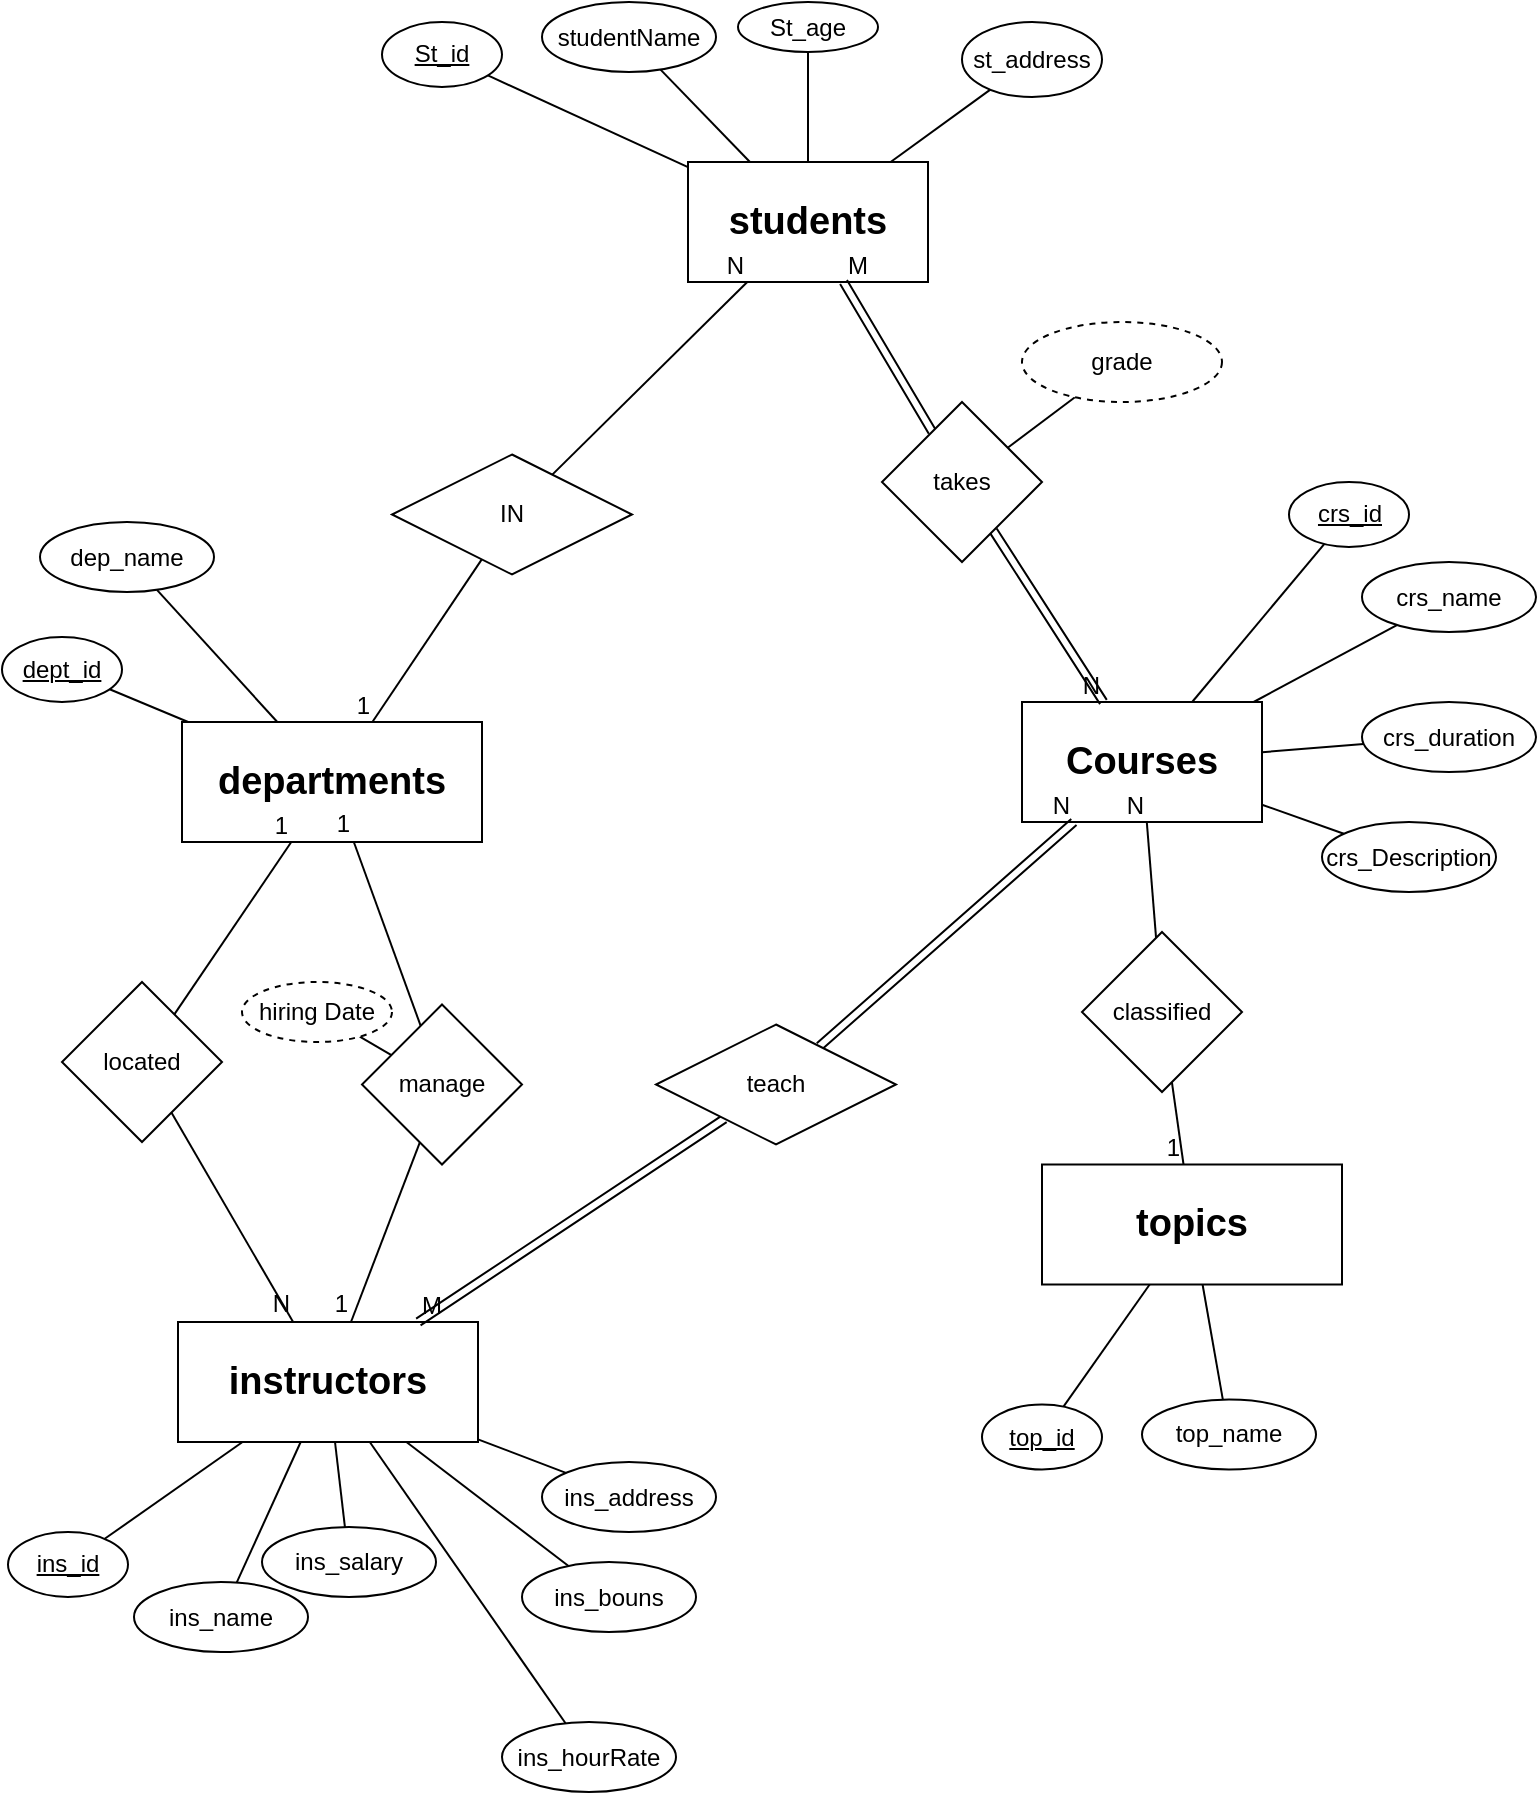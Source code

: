 <mxfile version="26.1.1">
  <diagram name="Page-1" id="chUQzAX2jWDJ99c_aO13">
    <mxGraphModel dx="1444" dy="1433" grid="1" gridSize="10" guides="1" tooltips="1" connect="1" arrows="1" fold="1" page="1" pageScale="1" pageWidth="827" pageHeight="1169" math="0" shadow="0">
      <root>
        <mxCell id="0" />
        <mxCell id="1" parent="0" />
        <mxCell id="GGaTdPVEgbu_RgT8ZmOS-1" value="&lt;b&gt;&lt;font style=&quot;font-size: 19px;&quot;&gt;students&lt;br&gt;&lt;/font&gt;&lt;/b&gt;" style="rounded=0;whiteSpace=wrap;html=1;" parent="1" vertex="1">
          <mxGeometry x="353" y="140" width="120" height="60" as="geometry" />
        </mxCell>
        <mxCell id="GGaTdPVEgbu_RgT8ZmOS-2" value="&lt;u&gt;St_id&lt;/u&gt;" style="ellipse;whiteSpace=wrap;html=1;" parent="1" vertex="1">
          <mxGeometry x="200" y="70" width="60" height="32.5" as="geometry" />
        </mxCell>
        <mxCell id="GGaTdPVEgbu_RgT8ZmOS-3" value="" style="endArrow=none;html=1;rounded=0;" parent="1" source="GGaTdPVEgbu_RgT8ZmOS-1" target="GGaTdPVEgbu_RgT8ZmOS-2" edge="1">
          <mxGeometry width="50" height="50" relative="1" as="geometry">
            <mxPoint x="290" y="230" as="sourcePoint" />
            <mxPoint x="340" y="180" as="targetPoint" />
          </mxGeometry>
        </mxCell>
        <mxCell id="GGaTdPVEgbu_RgT8ZmOS-4" value="studentName" style="ellipse;whiteSpace=wrap;html=1;" parent="1" vertex="1">
          <mxGeometry x="280" y="60" width="87" height="35" as="geometry" />
        </mxCell>
        <mxCell id="GGaTdPVEgbu_RgT8ZmOS-5" value="" style="endArrow=none;html=1;rounded=0;" parent="1" source="GGaTdPVEgbu_RgT8ZmOS-1" target="GGaTdPVEgbu_RgT8ZmOS-4" edge="1">
          <mxGeometry width="50" height="50" relative="1" as="geometry">
            <mxPoint x="448" y="110" as="sourcePoint" />
            <mxPoint x="430" y="150" as="targetPoint" />
          </mxGeometry>
        </mxCell>
        <mxCell id="GGaTdPVEgbu_RgT8ZmOS-6" value="St_age" style="ellipse;whiteSpace=wrap;html=1;" parent="1" vertex="1">
          <mxGeometry x="378" y="60" width="70" height="25" as="geometry" />
        </mxCell>
        <mxCell id="GGaTdPVEgbu_RgT8ZmOS-7" value="" style="endArrow=none;html=1;rounded=0;" parent="1" source="GGaTdPVEgbu_RgT8ZmOS-1" target="GGaTdPVEgbu_RgT8ZmOS-6" edge="1">
          <mxGeometry width="50" height="50" relative="1" as="geometry">
            <mxPoint x="504" y="135" as="sourcePoint" />
            <mxPoint x="530" y="145" as="targetPoint" />
          </mxGeometry>
        </mxCell>
        <mxCell id="GGaTdPVEgbu_RgT8ZmOS-8" value="st_address" style="ellipse;whiteSpace=wrap;html=1;" parent="1" vertex="1">
          <mxGeometry x="490" y="70" width="70" height="37.5" as="geometry" />
        </mxCell>
        <mxCell id="GGaTdPVEgbu_RgT8ZmOS-9" value="" style="endArrow=none;html=1;rounded=0;" parent="1" source="GGaTdPVEgbu_RgT8ZmOS-1" target="GGaTdPVEgbu_RgT8ZmOS-8" edge="1">
          <mxGeometry width="50" height="50" relative="1" as="geometry">
            <mxPoint x="535" y="142.5" as="sourcePoint" />
            <mxPoint x="636" y="147.5" as="targetPoint" />
          </mxGeometry>
        </mxCell>
        <mxCell id="GGaTdPVEgbu_RgT8ZmOS-11" value="&lt;b&gt;&lt;font style=&quot;font-size: 19px;&quot;&gt;departments&lt;/font&gt;&lt;/b&gt;" style="rounded=0;whiteSpace=wrap;html=1;" parent="1" vertex="1">
          <mxGeometry x="100" y="420" width="150" height="60" as="geometry" />
        </mxCell>
        <mxCell id="GGaTdPVEgbu_RgT8ZmOS-12" value="&lt;u&gt;dept_id&lt;/u&gt;" style="ellipse;whiteSpace=wrap;html=1;" parent="1" vertex="1">
          <mxGeometry x="10" y="377.5" width="60" height="32.5" as="geometry" />
        </mxCell>
        <mxCell id="GGaTdPVEgbu_RgT8ZmOS-13" value="" style="endArrow=none;html=1;rounded=0;" parent="1" source="GGaTdPVEgbu_RgT8ZmOS-11" target="GGaTdPVEgbu_RgT8ZmOS-12" edge="1">
          <mxGeometry width="50" height="50" relative="1" as="geometry">
            <mxPoint x="183" y="363" as="sourcePoint" />
            <mxPoint x="170" y="400" as="targetPoint" />
          </mxGeometry>
        </mxCell>
        <mxCell id="GGaTdPVEgbu_RgT8ZmOS-14" value="dep_name" style="ellipse;whiteSpace=wrap;html=1;" parent="1" vertex="1">
          <mxGeometry x="29" y="320" width="87" height="35" as="geometry" />
        </mxCell>
        <mxCell id="GGaTdPVEgbu_RgT8ZmOS-15" value="" style="endArrow=none;html=1;rounded=0;" parent="1" source="GGaTdPVEgbu_RgT8ZmOS-11" target="GGaTdPVEgbu_RgT8ZmOS-14" edge="1">
          <mxGeometry width="50" height="50" relative="1" as="geometry">
            <mxPoint x="214" y="360" as="sourcePoint" />
            <mxPoint x="260" y="370" as="targetPoint" />
          </mxGeometry>
        </mxCell>
        <mxCell id="GGaTdPVEgbu_RgT8ZmOS-16" value="&lt;font style=&quot;font-size: 19px;&quot;&gt;&lt;b&gt;Courses&lt;/b&gt;&lt;/font&gt;" style="rounded=0;whiteSpace=wrap;html=1;" parent="1" vertex="1">
          <mxGeometry x="520" y="410" width="120" height="60" as="geometry" />
        </mxCell>
        <mxCell id="GGaTdPVEgbu_RgT8ZmOS-17" value="&lt;u&gt;crs_id&lt;/u&gt;" style="ellipse;whiteSpace=wrap;html=1;" parent="1" vertex="1">
          <mxGeometry x="653.5" y="300" width="60" height="32.5" as="geometry" />
        </mxCell>
        <mxCell id="GGaTdPVEgbu_RgT8ZmOS-18" value="" style="endArrow=none;html=1;rounded=0;" parent="1" source="GGaTdPVEgbu_RgT8ZmOS-16" target="GGaTdPVEgbu_RgT8ZmOS-17" edge="1">
          <mxGeometry width="50" height="50" relative="1" as="geometry">
            <mxPoint x="592" y="357.5" as="sourcePoint" />
            <mxPoint x="630" y="337.5" as="targetPoint" />
          </mxGeometry>
        </mxCell>
        <mxCell id="GGaTdPVEgbu_RgT8ZmOS-19" value="crs_name" style="ellipse;whiteSpace=wrap;html=1;" parent="1" vertex="1">
          <mxGeometry x="690" y="340" width="87" height="35" as="geometry" />
        </mxCell>
        <mxCell id="GGaTdPVEgbu_RgT8ZmOS-20" value="" style="endArrow=none;html=1;rounded=0;" parent="1" source="GGaTdPVEgbu_RgT8ZmOS-16" target="GGaTdPVEgbu_RgT8ZmOS-19" edge="1">
          <mxGeometry width="50" height="50" relative="1" as="geometry">
            <mxPoint x="634" y="357.5" as="sourcePoint" />
            <mxPoint x="720" y="307.5" as="targetPoint" />
          </mxGeometry>
        </mxCell>
        <mxCell id="GGaTdPVEgbu_RgT8ZmOS-21" value="crs_duration" style="ellipse;whiteSpace=wrap;html=1;" parent="1" vertex="1">
          <mxGeometry x="690" y="410" width="87" height="35" as="geometry" />
        </mxCell>
        <mxCell id="GGaTdPVEgbu_RgT8ZmOS-22" value="" style="endArrow=none;html=1;rounded=0;" parent="1" source="GGaTdPVEgbu_RgT8ZmOS-16" target="GGaTdPVEgbu_RgT8ZmOS-21" edge="1">
          <mxGeometry width="50" height="50" relative="1" as="geometry">
            <mxPoint x="601" y="420" as="sourcePoint" />
            <mxPoint x="730" y="317.5" as="targetPoint" />
          </mxGeometry>
        </mxCell>
        <mxCell id="GGaTdPVEgbu_RgT8ZmOS-23" value="crs_Description" style="ellipse;whiteSpace=wrap;html=1;" parent="1" vertex="1">
          <mxGeometry x="670" y="470" width="87" height="35" as="geometry" />
        </mxCell>
        <mxCell id="GGaTdPVEgbu_RgT8ZmOS-24" value="" style="endArrow=none;html=1;rounded=0;" parent="1" source="GGaTdPVEgbu_RgT8ZmOS-16" target="GGaTdPVEgbu_RgT8ZmOS-23" edge="1">
          <mxGeometry width="50" height="50" relative="1" as="geometry">
            <mxPoint x="661" y="570" as="sourcePoint" />
            <mxPoint x="790" y="467.5" as="targetPoint" />
          </mxGeometry>
        </mxCell>
        <mxCell id="GGaTdPVEgbu_RgT8ZmOS-25" value="&lt;font style=&quot;font-size: 19px;&quot;&gt;&lt;b&gt;instructors&lt;/b&gt;&lt;/font&gt;" style="rounded=0;whiteSpace=wrap;html=1;" parent="1" vertex="1">
          <mxGeometry x="98" y="720" width="150" height="60" as="geometry" />
        </mxCell>
        <mxCell id="GGaTdPVEgbu_RgT8ZmOS-26" value="&lt;u&gt;ins_id&lt;/u&gt;" style="ellipse;whiteSpace=wrap;html=1;" parent="1" vertex="1">
          <mxGeometry x="13" y="825" width="60" height="32.5" as="geometry" />
        </mxCell>
        <mxCell id="GGaTdPVEgbu_RgT8ZmOS-27" value="" style="endArrow=none;html=1;rounded=0;" parent="1" source="GGaTdPVEgbu_RgT8ZmOS-25" target="GGaTdPVEgbu_RgT8ZmOS-26" edge="1">
          <mxGeometry width="50" height="50" relative="1" as="geometry">
            <mxPoint x="165" y="902.5" as="sourcePoint" />
            <mxPoint x="203" y="882.5" as="targetPoint" />
          </mxGeometry>
        </mxCell>
        <mxCell id="GGaTdPVEgbu_RgT8ZmOS-28" value="ins_salary" style="ellipse;whiteSpace=wrap;html=1;" parent="1" vertex="1">
          <mxGeometry x="140" y="822.5" width="87" height="35" as="geometry" />
        </mxCell>
        <mxCell id="GGaTdPVEgbu_RgT8ZmOS-29" value="" style="endArrow=none;html=1;rounded=0;" parent="1" source="GGaTdPVEgbu_RgT8ZmOS-25" target="GGaTdPVEgbu_RgT8ZmOS-28" edge="1">
          <mxGeometry width="50" height="50" relative="1" as="geometry">
            <mxPoint x="207" y="902.5" as="sourcePoint" />
            <mxPoint x="293" y="852.5" as="targetPoint" />
          </mxGeometry>
        </mxCell>
        <mxCell id="GGaTdPVEgbu_RgT8ZmOS-30" value="ins_hourRate" style="ellipse;whiteSpace=wrap;html=1;" parent="1" vertex="1">
          <mxGeometry x="260" y="920" width="87" height="35" as="geometry" />
        </mxCell>
        <mxCell id="GGaTdPVEgbu_RgT8ZmOS-31" value="" style="endArrow=none;html=1;rounded=0;" parent="1" source="GGaTdPVEgbu_RgT8ZmOS-25" target="GGaTdPVEgbu_RgT8ZmOS-30" edge="1">
          <mxGeometry width="50" height="50" relative="1" as="geometry">
            <mxPoint x="192" y="790" as="sourcePoint" />
            <mxPoint x="303" y="862.5" as="targetPoint" />
          </mxGeometry>
        </mxCell>
        <mxCell id="GGaTdPVEgbu_RgT8ZmOS-32" value="ins_name" style="ellipse;whiteSpace=wrap;html=1;" parent="1" vertex="1">
          <mxGeometry x="76" y="850" width="87" height="35" as="geometry" />
        </mxCell>
        <mxCell id="GGaTdPVEgbu_RgT8ZmOS-33" value="" style="endArrow=none;html=1;rounded=0;" parent="1" source="GGaTdPVEgbu_RgT8ZmOS-25" target="GGaTdPVEgbu_RgT8ZmOS-32" edge="1">
          <mxGeometry width="50" height="50" relative="1" as="geometry">
            <mxPoint x="202" y="800" as="sourcePoint" />
            <mxPoint x="313" y="872.5" as="targetPoint" />
          </mxGeometry>
        </mxCell>
        <mxCell id="GGaTdPVEgbu_RgT8ZmOS-34" value="ins_bouns" style="ellipse;whiteSpace=wrap;html=1;" parent="1" vertex="1">
          <mxGeometry x="270" y="840" width="87" height="35" as="geometry" />
        </mxCell>
        <mxCell id="GGaTdPVEgbu_RgT8ZmOS-35" value="" style="endArrow=none;html=1;rounded=0;" parent="1" source="GGaTdPVEgbu_RgT8ZmOS-25" target="GGaTdPVEgbu_RgT8ZmOS-34" edge="1">
          <mxGeometry width="50" height="50" relative="1" as="geometry">
            <mxPoint x="212" y="810" as="sourcePoint" />
            <mxPoint x="323" y="882.5" as="targetPoint" />
          </mxGeometry>
        </mxCell>
        <mxCell id="GGaTdPVEgbu_RgT8ZmOS-36" value="ins_address" style="ellipse;whiteSpace=wrap;html=1;" parent="1" vertex="1">
          <mxGeometry x="280" y="790" width="87" height="35" as="geometry" />
        </mxCell>
        <mxCell id="GGaTdPVEgbu_RgT8ZmOS-37" value="" style="endArrow=none;html=1;rounded=0;" parent="1" source="GGaTdPVEgbu_RgT8ZmOS-25" target="GGaTdPVEgbu_RgT8ZmOS-36" edge="1">
          <mxGeometry width="50" height="50" relative="1" as="geometry">
            <mxPoint x="222" y="820" as="sourcePoint" />
            <mxPoint x="333" y="892.5" as="targetPoint" />
          </mxGeometry>
        </mxCell>
        <mxCell id="GGaTdPVEgbu_RgT8ZmOS-38" value="&lt;font style=&quot;font-size: 19px;&quot;&gt;&lt;b&gt;topics&lt;/b&gt;&lt;/font&gt;" style="rounded=0;whiteSpace=wrap;html=1;" parent="1" vertex="1">
          <mxGeometry x="530" y="641.25" width="150" height="60" as="geometry" />
        </mxCell>
        <mxCell id="GGaTdPVEgbu_RgT8ZmOS-39" value="&lt;u&gt;top_id&lt;/u&gt;" style="ellipse;whiteSpace=wrap;html=1;" parent="1" vertex="1">
          <mxGeometry x="500" y="761.25" width="60" height="32.5" as="geometry" />
        </mxCell>
        <mxCell id="GGaTdPVEgbu_RgT8ZmOS-40" value="" style="endArrow=none;html=1;rounded=0;" parent="1" source="GGaTdPVEgbu_RgT8ZmOS-38" target="GGaTdPVEgbu_RgT8ZmOS-39" edge="1">
          <mxGeometry width="50" height="50" relative="1" as="geometry">
            <mxPoint x="587" y="771.25" as="sourcePoint" />
            <mxPoint x="660" y="873.75" as="targetPoint" />
          </mxGeometry>
        </mxCell>
        <mxCell id="GGaTdPVEgbu_RgT8ZmOS-41" value="top_name" style="ellipse;whiteSpace=wrap;html=1;" parent="1" vertex="1">
          <mxGeometry x="580" y="758.75" width="87" height="35" as="geometry" />
        </mxCell>
        <mxCell id="GGaTdPVEgbu_RgT8ZmOS-42" value="" style="endArrow=none;html=1;rounded=0;" parent="1" source="GGaTdPVEgbu_RgT8ZmOS-38" target="GGaTdPVEgbu_RgT8ZmOS-41" edge="1">
          <mxGeometry width="50" height="50" relative="1" as="geometry">
            <mxPoint x="616" y="771.25" as="sourcePoint" />
            <mxPoint x="770" y="863.75" as="targetPoint" />
          </mxGeometry>
        </mxCell>
        <mxCell id="GGaTdPVEgbu_RgT8ZmOS-51" value="" style="shape=link;html=1;rounded=0;" parent="1" source="GGaTdPVEgbu_RgT8ZmOS-43" target="GGaTdPVEgbu_RgT8ZmOS-16" edge="1">
          <mxGeometry relative="1" as="geometry">
            <mxPoint x="300" y="320" as="sourcePoint" />
            <mxPoint x="460" y="320" as="targetPoint" />
          </mxGeometry>
        </mxCell>
        <mxCell id="GGaTdPVEgbu_RgT8ZmOS-53" value="N" style="resizable=0;html=1;whiteSpace=wrap;align=right;verticalAlign=bottom;" parent="GGaTdPVEgbu_RgT8ZmOS-51" connectable="0" vertex="1">
          <mxGeometry x="1" relative="1" as="geometry" />
        </mxCell>
        <mxCell id="GGaTdPVEgbu_RgT8ZmOS-54" value="" style="shape=link;html=1;rounded=0;" parent="1" source="GGaTdPVEgbu_RgT8ZmOS-1" target="GGaTdPVEgbu_RgT8ZmOS-43" edge="1">
          <mxGeometry relative="1" as="geometry">
            <mxPoint x="443" y="200" as="sourcePoint" />
            <mxPoint x="650" y="410" as="targetPoint" />
          </mxGeometry>
        </mxCell>
        <mxCell id="GGaTdPVEgbu_RgT8ZmOS-55" value="M" style="resizable=0;html=1;whiteSpace=wrap;align=left;verticalAlign=bottom;" parent="GGaTdPVEgbu_RgT8ZmOS-54" connectable="0" vertex="1">
          <mxGeometry x="-1" relative="1" as="geometry" />
        </mxCell>
        <mxCell id="GGaTdPVEgbu_RgT8ZmOS-43" value="takes" style="rhombus;whiteSpace=wrap;html=1;" parent="1" vertex="1">
          <mxGeometry x="450" y="260" width="80" height="80" as="geometry" />
        </mxCell>
        <mxCell id="GGaTdPVEgbu_RgT8ZmOS-58" value="" style="endArrow=none;html=1;rounded=0;" parent="1" source="GGaTdPVEgbu_RgT8ZmOS-43" target="GGaTdPVEgbu_RgT8ZmOS-60" edge="1">
          <mxGeometry width="50" height="50" relative="1" as="geometry">
            <mxPoint x="580" y="220" as="sourcePoint" />
            <mxPoint x="501.498" y="257.596" as="targetPoint" />
          </mxGeometry>
        </mxCell>
        <mxCell id="GGaTdPVEgbu_RgT8ZmOS-60" value="grade" style="ellipse;whiteSpace=wrap;html=1;align=center;dashed=1;" parent="1" vertex="1">
          <mxGeometry x="520" y="220" width="100" height="40" as="geometry" />
        </mxCell>
        <mxCell id="GGaTdPVEgbu_RgT8ZmOS-61" value="" style="endArrow=none;html=1;rounded=0;" parent="1" edge="1" target="GGaTdPVEgbu_RgT8ZmOS-25" source="wyHi_RyvkWU6LzflW4Dp-1">
          <mxGeometry relative="1" as="geometry">
            <mxPoint x="160" y="600" as="sourcePoint" />
            <mxPoint x="226" y="570" as="targetPoint" />
          </mxGeometry>
        </mxCell>
        <mxCell id="GGaTdPVEgbu_RgT8ZmOS-62" value="N" style="resizable=0;html=1;whiteSpace=wrap;align=right;verticalAlign=bottom;" parent="GGaTdPVEgbu_RgT8ZmOS-61" connectable="0" vertex="1">
          <mxGeometry x="1" relative="1" as="geometry" />
        </mxCell>
        <mxCell id="wyHi_RyvkWU6LzflW4Dp-1" value="located" style="rhombus;whiteSpace=wrap;html=1;" vertex="1" parent="1">
          <mxGeometry x="40" y="550" width="80" height="80" as="geometry" />
        </mxCell>
        <mxCell id="wyHi_RyvkWU6LzflW4Dp-2" value="" style="endArrow=none;html=1;rounded=0;" edge="1" parent="1" source="wyHi_RyvkWU6LzflW4Dp-1" target="GGaTdPVEgbu_RgT8ZmOS-11">
          <mxGeometry relative="1" as="geometry">
            <mxPoint x="360" y="670" as="sourcePoint" />
            <mxPoint x="520" y="670" as="targetPoint" />
          </mxGeometry>
        </mxCell>
        <mxCell id="wyHi_RyvkWU6LzflW4Dp-3" value="1" style="resizable=0;html=1;whiteSpace=wrap;align=right;verticalAlign=bottom;" connectable="0" vertex="1" parent="wyHi_RyvkWU6LzflW4Dp-2">
          <mxGeometry x="1" relative="1" as="geometry" />
        </mxCell>
        <mxCell id="wyHi_RyvkWU6LzflW4Dp-4" value="manage" style="rhombus;whiteSpace=wrap;html=1;" vertex="1" parent="1">
          <mxGeometry x="190" y="561.25" width="80" height="80" as="geometry" />
        </mxCell>
        <mxCell id="wyHi_RyvkWU6LzflW4Dp-5" value="" style="endArrow=none;html=1;rounded=0;" edge="1" parent="1" source="wyHi_RyvkWU6LzflW4Dp-4" target="GGaTdPVEgbu_RgT8ZmOS-11">
          <mxGeometry relative="1" as="geometry">
            <mxPoint x="467" y="681.25" as="sourcePoint" />
            <mxPoint x="282" y="491.25" as="targetPoint" />
          </mxGeometry>
        </mxCell>
        <mxCell id="wyHi_RyvkWU6LzflW4Dp-6" value="1" style="resizable=0;html=1;whiteSpace=wrap;align=right;verticalAlign=bottom;" connectable="0" vertex="1" parent="wyHi_RyvkWU6LzflW4Dp-5">
          <mxGeometry x="1" relative="1" as="geometry" />
        </mxCell>
        <mxCell id="wyHi_RyvkWU6LzflW4Dp-7" value="" style="endArrow=none;html=1;rounded=0;" edge="1" parent="1" source="wyHi_RyvkWU6LzflW4Dp-4" target="GGaTdPVEgbu_RgT8ZmOS-25">
          <mxGeometry relative="1" as="geometry">
            <mxPoint x="229" y="582" as="sourcePoint" />
            <mxPoint x="196" y="490" as="targetPoint" />
          </mxGeometry>
        </mxCell>
        <mxCell id="wyHi_RyvkWU6LzflW4Dp-8" value="1" style="resizable=0;html=1;whiteSpace=wrap;align=right;verticalAlign=bottom;" connectable="0" vertex="1" parent="wyHi_RyvkWU6LzflW4Dp-7">
          <mxGeometry x="1" relative="1" as="geometry" />
        </mxCell>
        <mxCell id="wyHi_RyvkWU6LzflW4Dp-9" value="" style="endArrow=none;html=1;rounded=0;" edge="1" parent="1" target="wyHi_RyvkWU6LzflW4Dp-10" source="wyHi_RyvkWU6LzflW4Dp-4">
          <mxGeometry width="50" height="50" relative="1" as="geometry">
            <mxPoint x="341" y="561.25" as="sourcePoint" />
            <mxPoint x="379.498" y="535.846" as="targetPoint" />
          </mxGeometry>
        </mxCell>
        <mxCell id="wyHi_RyvkWU6LzflW4Dp-10" value="hiring Date" style="ellipse;whiteSpace=wrap;html=1;align=center;dashed=1;" vertex="1" parent="1">
          <mxGeometry x="130" y="550" width="75" height="30" as="geometry" />
        </mxCell>
        <mxCell id="wyHi_RyvkWU6LzflW4Dp-11" value="" style="shape=link;html=1;rounded=0;" edge="1" parent="1" source="wyHi_RyvkWU6LzflW4Dp-17" target="GGaTdPVEgbu_RgT8ZmOS-16">
          <mxGeometry relative="1" as="geometry">
            <mxPoint x="360" y="640" as="sourcePoint" />
            <mxPoint x="520" y="640" as="targetPoint" />
          </mxGeometry>
        </mxCell>
        <mxCell id="wyHi_RyvkWU6LzflW4Dp-13" value="N" style="resizable=0;html=1;whiteSpace=wrap;align=right;verticalAlign=bottom;" connectable="0" vertex="1" parent="wyHi_RyvkWU6LzflW4Dp-11">
          <mxGeometry x="1" relative="1" as="geometry" />
        </mxCell>
        <mxCell id="wyHi_RyvkWU6LzflW4Dp-14" value="" style="shape=link;html=1;rounded=0;" edge="1" parent="1" source="GGaTdPVEgbu_RgT8ZmOS-25" target="wyHi_RyvkWU6LzflW4Dp-17">
          <mxGeometry relative="1" as="geometry">
            <mxPoint x="222" y="720" as="sourcePoint" />
            <mxPoint x="631" y="470" as="targetPoint" />
          </mxGeometry>
        </mxCell>
        <mxCell id="wyHi_RyvkWU6LzflW4Dp-15" value="M" style="resizable=0;html=1;whiteSpace=wrap;align=left;verticalAlign=bottom;" connectable="0" vertex="1" parent="wyHi_RyvkWU6LzflW4Dp-14">
          <mxGeometry x="-1" relative="1" as="geometry" />
        </mxCell>
        <mxCell id="wyHi_RyvkWU6LzflW4Dp-17" value="teach" style="shape=rhombus;perimeter=rhombusPerimeter;whiteSpace=wrap;html=1;align=center;" vertex="1" parent="1">
          <mxGeometry x="337" y="571.25" width="120" height="60" as="geometry" />
        </mxCell>
        <mxCell id="wyHi_RyvkWU6LzflW4Dp-18" value="" style="endArrow=none;html=1;rounded=0;" edge="1" parent="1" source="wyHi_RyvkWU6LzflW4Dp-20" target="GGaTdPVEgbu_RgT8ZmOS-16">
          <mxGeometry relative="1" as="geometry">
            <mxPoint x="450" y="565" as="sourcePoint" />
            <mxPoint x="446" y="685" as="targetPoint" />
          </mxGeometry>
        </mxCell>
        <mxCell id="wyHi_RyvkWU6LzflW4Dp-19" value="N" style="resizable=0;html=1;whiteSpace=wrap;align=right;verticalAlign=bottom;" connectable="0" vertex="1" parent="wyHi_RyvkWU6LzflW4Dp-18">
          <mxGeometry x="1" relative="1" as="geometry" />
        </mxCell>
        <mxCell id="wyHi_RyvkWU6LzflW4Dp-20" value="classified" style="rhombus;whiteSpace=wrap;html=1;" vertex="1" parent="1">
          <mxGeometry x="550" y="525" width="80" height="80" as="geometry" />
        </mxCell>
        <mxCell id="wyHi_RyvkWU6LzflW4Dp-21" value="" style="endArrow=none;html=1;rounded=0;" edge="1" parent="1" source="wyHi_RyvkWU6LzflW4Dp-20" target="GGaTdPVEgbu_RgT8ZmOS-38">
          <mxGeometry relative="1" as="geometry">
            <mxPoint x="650" y="635" as="sourcePoint" />
            <mxPoint x="445" y="445" as="targetPoint" />
          </mxGeometry>
        </mxCell>
        <mxCell id="wyHi_RyvkWU6LzflW4Dp-22" value="1" style="resizable=0;html=1;whiteSpace=wrap;align=right;verticalAlign=bottom;" connectable="0" vertex="1" parent="wyHi_RyvkWU6LzflW4Dp-21">
          <mxGeometry x="1" relative="1" as="geometry" />
        </mxCell>
        <mxCell id="wyHi_RyvkWU6LzflW4Dp-23" value="" style="endArrow=none;html=1;rounded=0;" edge="1" parent="1" source="wyHi_RyvkWU6LzflW4Dp-25" target="GGaTdPVEgbu_RgT8ZmOS-11">
          <mxGeometry relative="1" as="geometry">
            <mxPoint x="230" y="270" as="sourcePoint" />
            <mxPoint x="390" y="270" as="targetPoint" />
          </mxGeometry>
        </mxCell>
        <mxCell id="wyHi_RyvkWU6LzflW4Dp-24" value="1" style="resizable=0;html=1;whiteSpace=wrap;align=right;verticalAlign=bottom;" connectable="0" vertex="1" parent="wyHi_RyvkWU6LzflW4Dp-23">
          <mxGeometry x="1" relative="1" as="geometry" />
        </mxCell>
        <mxCell id="wyHi_RyvkWU6LzflW4Dp-25" value="IN" style="shape=rhombus;perimeter=rhombusPerimeter;whiteSpace=wrap;html=1;align=center;" vertex="1" parent="1">
          <mxGeometry x="205" y="286.25" width="120" height="60" as="geometry" />
        </mxCell>
        <mxCell id="wyHi_RyvkWU6LzflW4Dp-26" value="" style="endArrow=none;html=1;rounded=0;" edge="1" parent="1" source="wyHi_RyvkWU6LzflW4Dp-25" target="GGaTdPVEgbu_RgT8ZmOS-1">
          <mxGeometry relative="1" as="geometry">
            <mxPoint x="300" y="390" as="sourcePoint" />
            <mxPoint x="460" y="390" as="targetPoint" />
          </mxGeometry>
        </mxCell>
        <mxCell id="wyHi_RyvkWU6LzflW4Dp-27" value="N" style="resizable=0;html=1;whiteSpace=wrap;align=right;verticalAlign=bottom;" connectable="0" vertex="1" parent="wyHi_RyvkWU6LzflW4Dp-26">
          <mxGeometry x="1" relative="1" as="geometry" />
        </mxCell>
      </root>
    </mxGraphModel>
  </diagram>
</mxfile>
